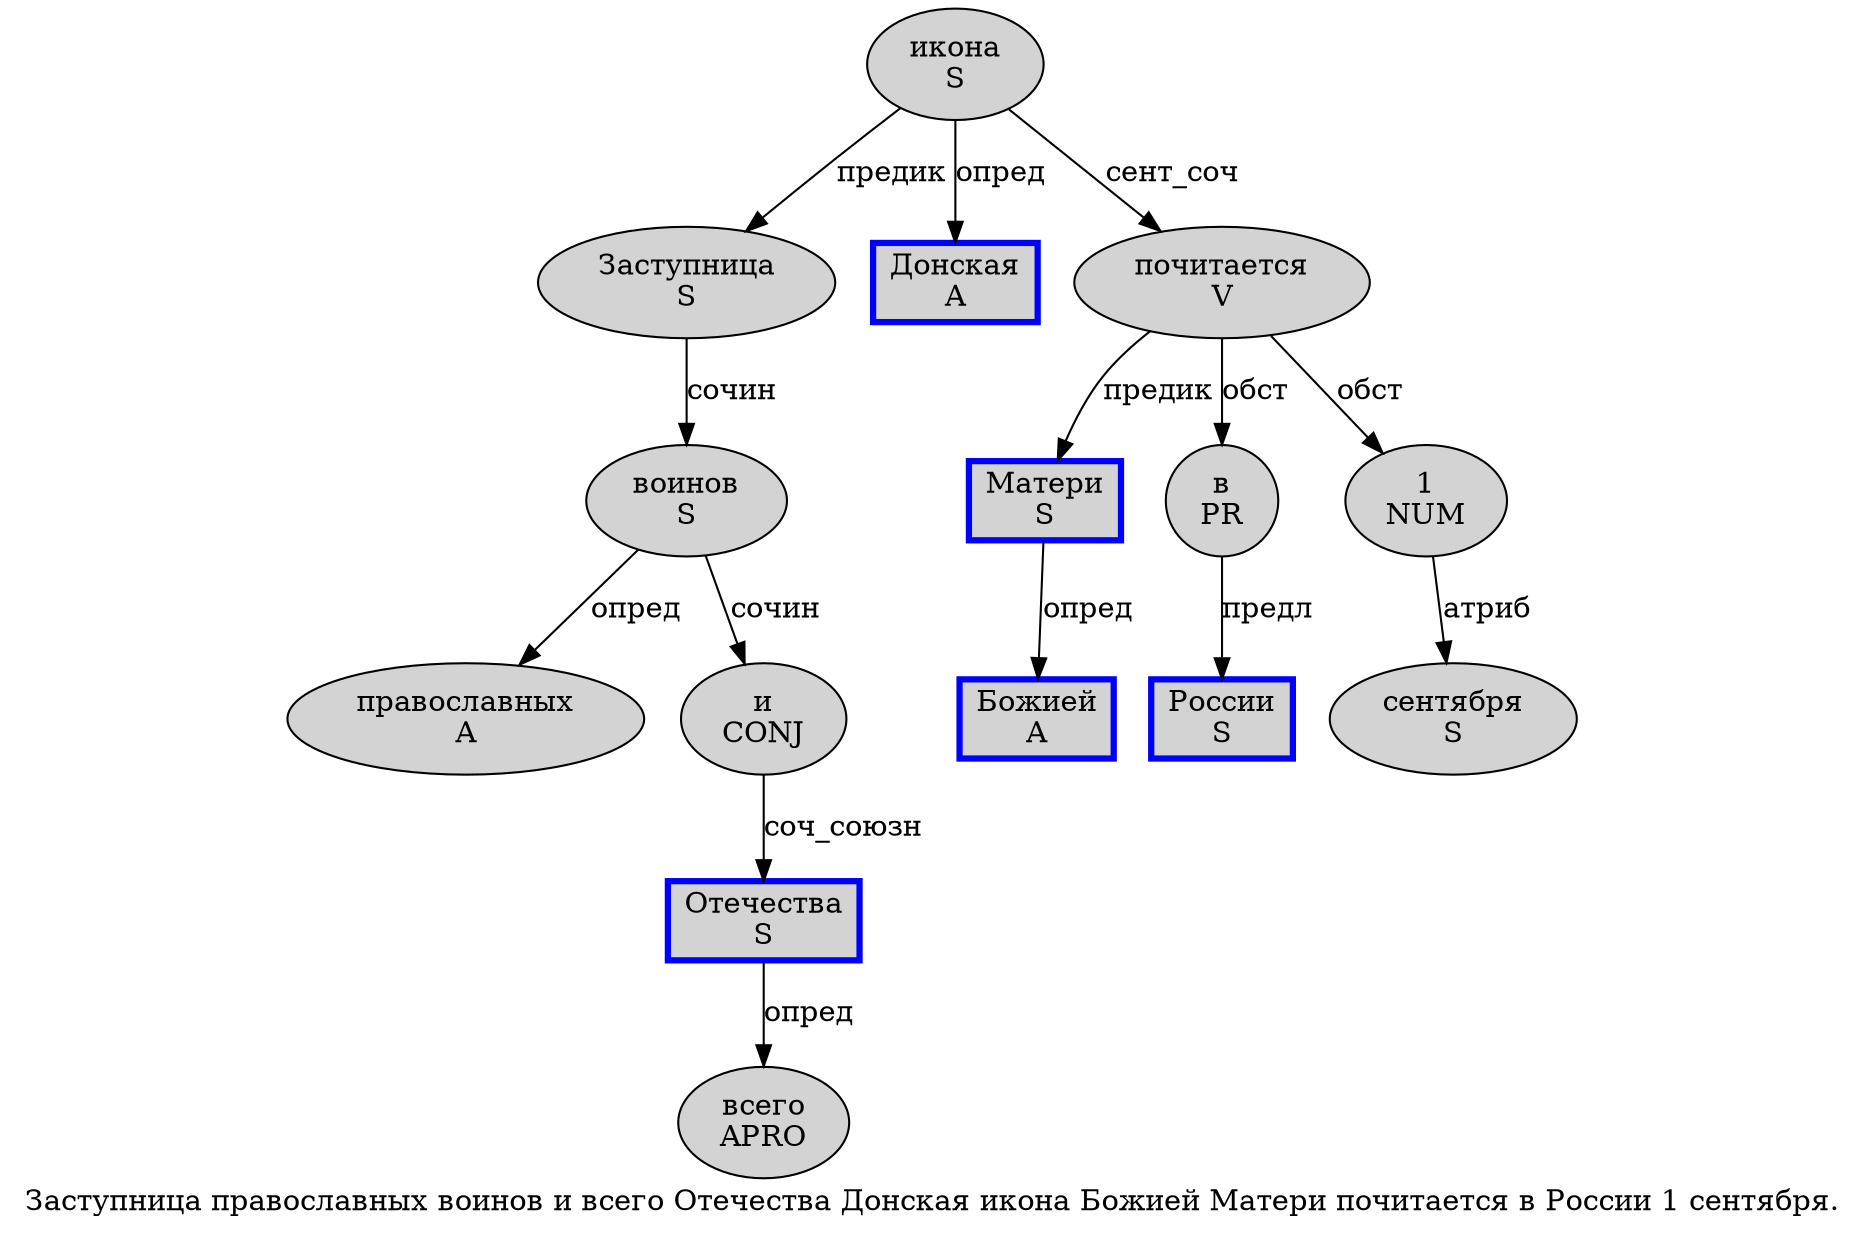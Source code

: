 digraph SENTENCE_923 {
	graph [label="Заступница православных воинов и всего Отечества Донская икона Божией Матери почитается в России 1 сентября."]
	node [style=filled]
		0 [label="Заступница
S" color="" fillcolor=lightgray penwidth=1 shape=ellipse]
		1 [label="православных
A" color="" fillcolor=lightgray penwidth=1 shape=ellipse]
		2 [label="воинов
S" color="" fillcolor=lightgray penwidth=1 shape=ellipse]
		3 [label="и
CONJ" color="" fillcolor=lightgray penwidth=1 shape=ellipse]
		4 [label="всего
APRO" color="" fillcolor=lightgray penwidth=1 shape=ellipse]
		5 [label="Отечества
S" color=blue fillcolor=lightgray penwidth=3 shape=box]
		6 [label="Донская
A" color=blue fillcolor=lightgray penwidth=3 shape=box]
		7 [label="икона
S" color="" fillcolor=lightgray penwidth=1 shape=ellipse]
		8 [label="Божией
A" color=blue fillcolor=lightgray penwidth=3 shape=box]
		9 [label="Матери
S" color=blue fillcolor=lightgray penwidth=3 shape=box]
		10 [label="почитается
V" color="" fillcolor=lightgray penwidth=1 shape=ellipse]
		11 [label="в
PR" color="" fillcolor=lightgray penwidth=1 shape=ellipse]
		12 [label="России
S" color=blue fillcolor=lightgray penwidth=3 shape=box]
		13 [label="1
NUM" color="" fillcolor=lightgray penwidth=1 shape=ellipse]
		14 [label="сентября
S" color="" fillcolor=lightgray penwidth=1 shape=ellipse]
			2 -> 1 [label="опред"]
			2 -> 3 [label="сочин"]
			5 -> 4 [label="опред"]
			13 -> 14 [label="атриб"]
			11 -> 12 [label="предл"]
			3 -> 5 [label="соч_союзн"]
			7 -> 0 [label="предик"]
			7 -> 6 [label="опред"]
			7 -> 10 [label="сент_соч"]
			10 -> 9 [label="предик"]
			10 -> 11 [label="обст"]
			10 -> 13 [label="обст"]
			0 -> 2 [label="сочин"]
			9 -> 8 [label="опред"]
}